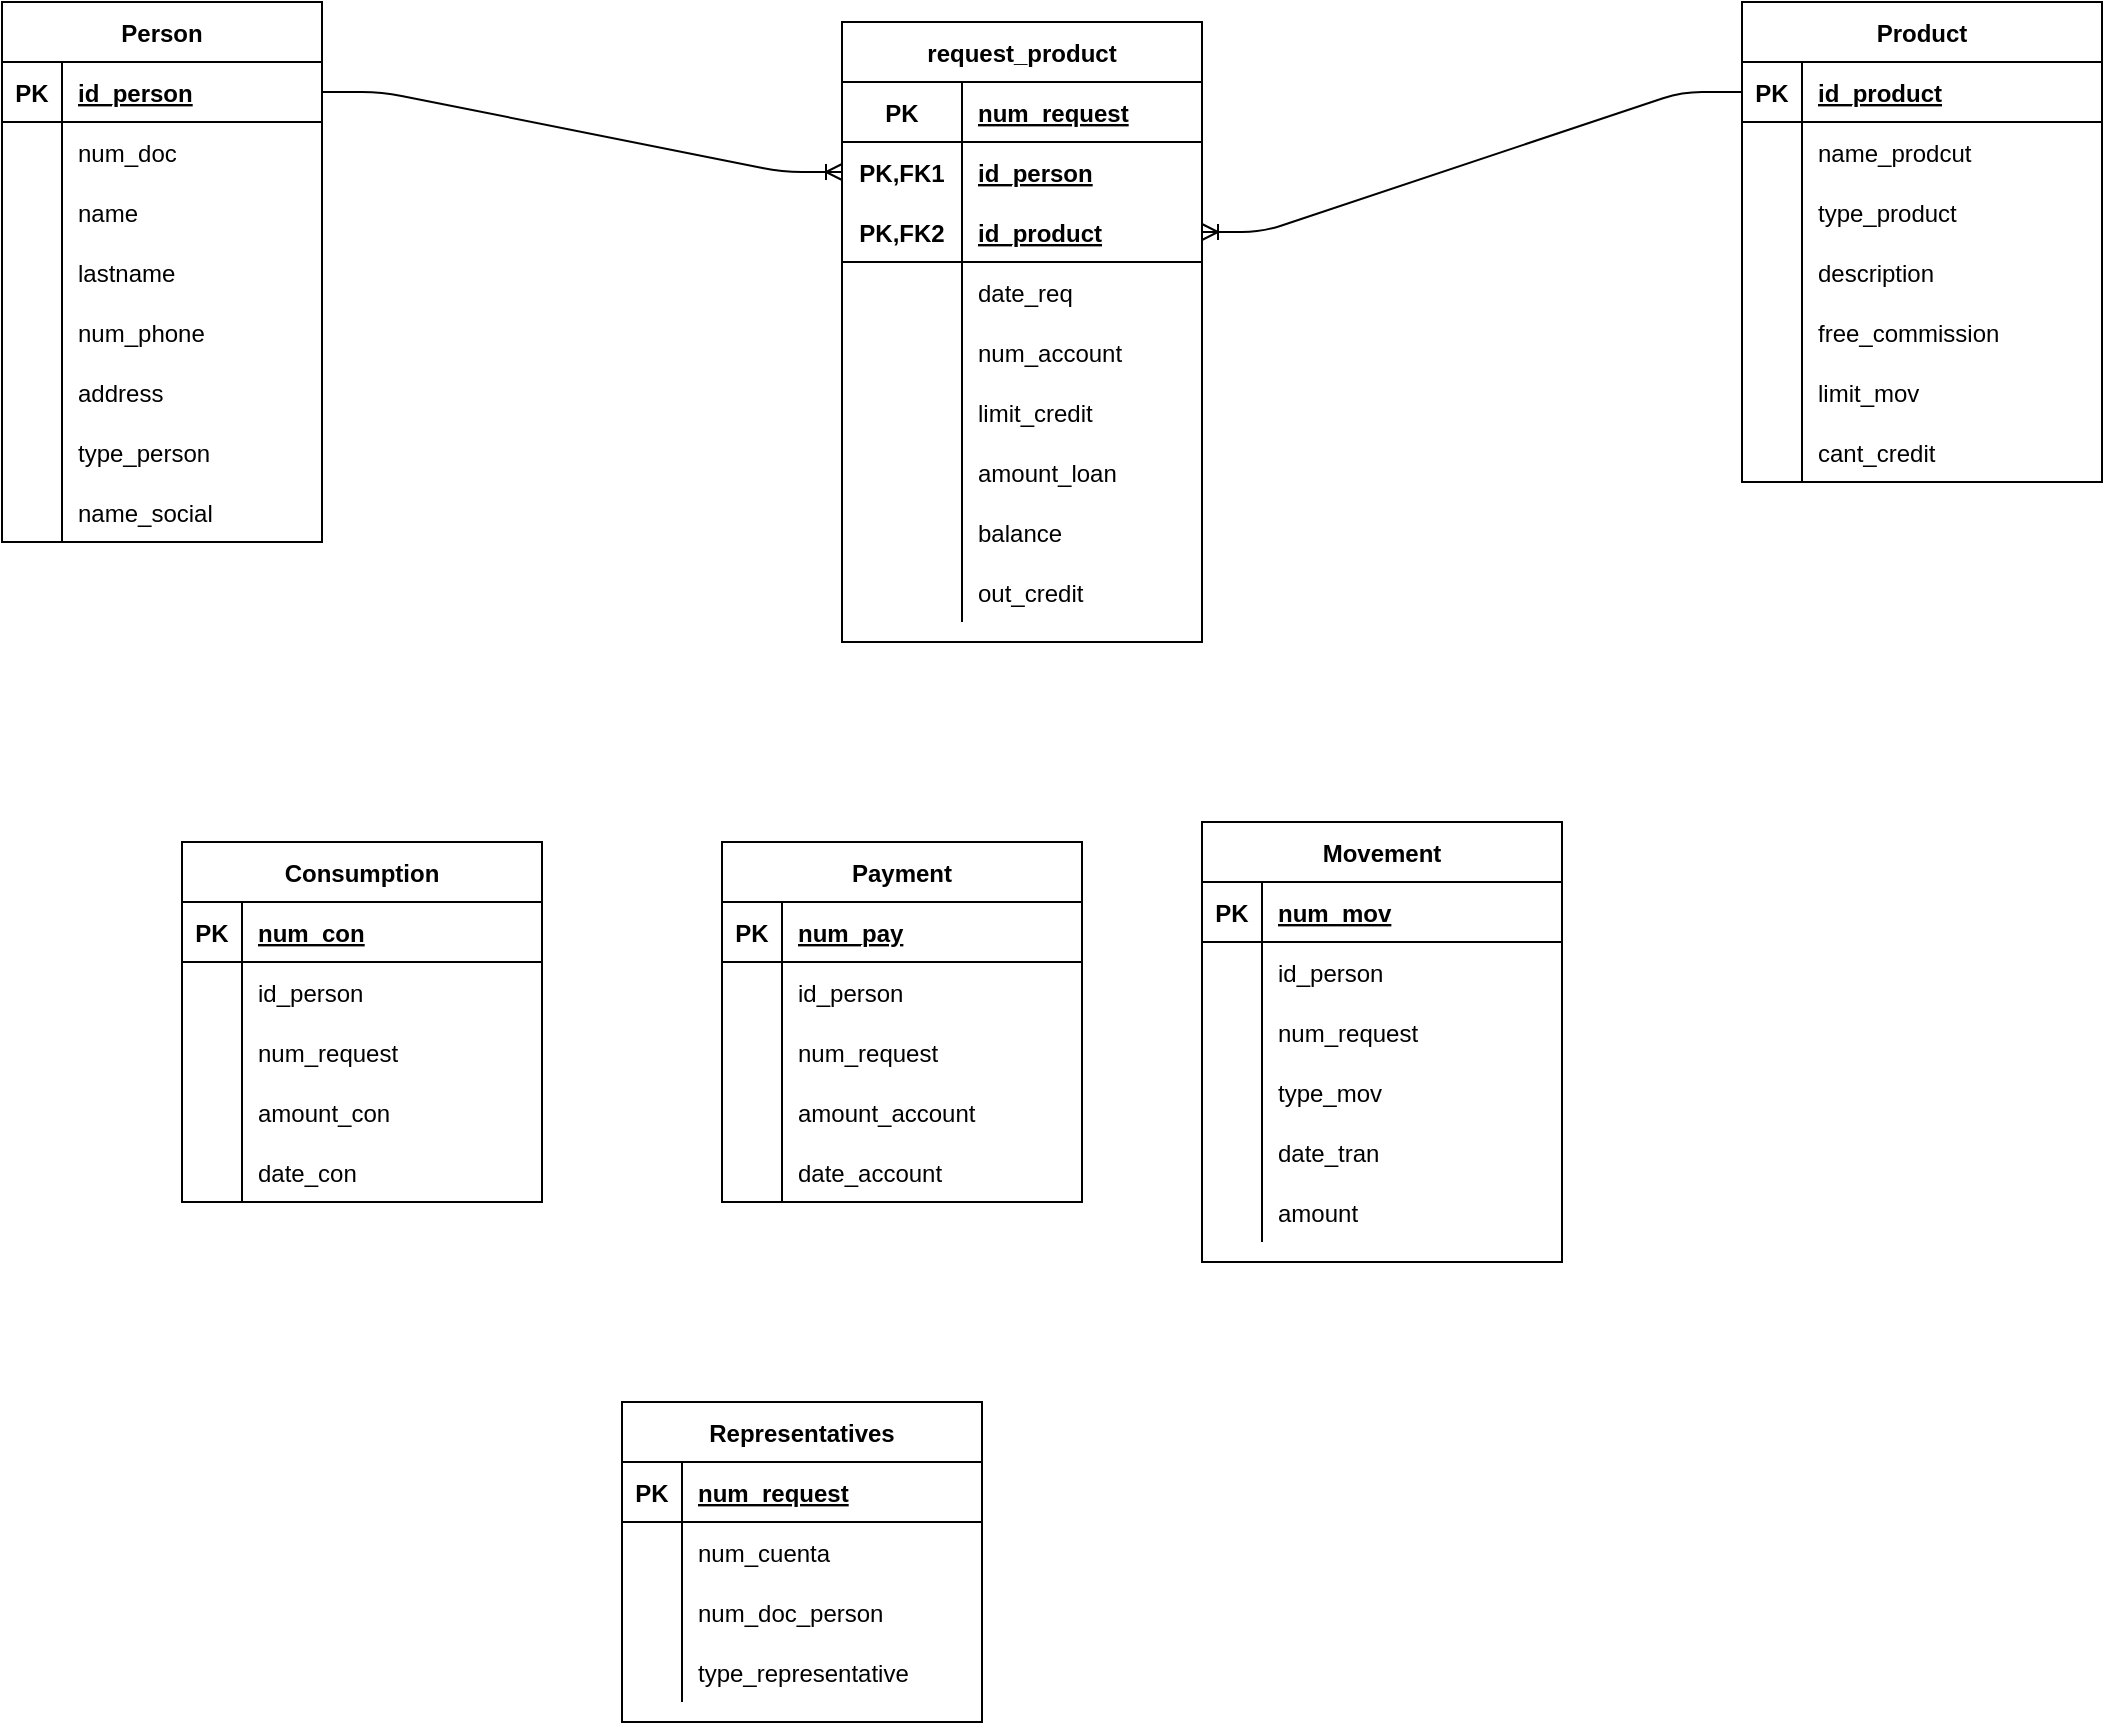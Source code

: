 <mxfile version="14.7.8" type="github">
  <diagram id="_rKBVMMMxIpNqGGiBoeg" name="Page-1">
    <mxGraphModel dx="2021" dy="975" grid="1" gridSize="10" guides="1" tooltips="1" connect="1" arrows="1" fold="1" page="0" pageScale="1" pageWidth="827" pageHeight="1169" math="0" shadow="0">
      <root>
        <mxCell id="0" />
        <mxCell id="1" parent="0" />
        <mxCell id="2HzZ_DdVNR7TNEQ7cjcN-23" value="Person" style="shape=table;startSize=30;container=1;collapsible=1;childLayout=tableLayout;fixedRows=1;rowLines=0;fontStyle=1;align=center;resizeLast=1;" parent="1" vertex="1">
          <mxGeometry x="-600" y="-150" width="160" height="270" as="geometry" />
        </mxCell>
        <mxCell id="2HzZ_DdVNR7TNEQ7cjcN-24" value="" style="shape=partialRectangle;collapsible=0;dropTarget=0;pointerEvents=0;fillColor=none;top=0;left=0;bottom=1;right=0;points=[[0,0.5],[1,0.5]];portConstraint=eastwest;" parent="2HzZ_DdVNR7TNEQ7cjcN-23" vertex="1">
          <mxGeometry y="30" width="160" height="30" as="geometry" />
        </mxCell>
        <mxCell id="2HzZ_DdVNR7TNEQ7cjcN-25" value="PK" style="shape=partialRectangle;connectable=0;fillColor=none;top=0;left=0;bottom=0;right=0;fontStyle=1;overflow=hidden;" parent="2HzZ_DdVNR7TNEQ7cjcN-24" vertex="1">
          <mxGeometry width="30" height="30" as="geometry" />
        </mxCell>
        <mxCell id="2HzZ_DdVNR7TNEQ7cjcN-26" value="id_person" style="shape=partialRectangle;connectable=0;fillColor=none;top=0;left=0;bottom=0;right=0;align=left;spacingLeft=6;fontStyle=5;overflow=hidden;" parent="2HzZ_DdVNR7TNEQ7cjcN-24" vertex="1">
          <mxGeometry x="30" width="130" height="30" as="geometry" />
        </mxCell>
        <mxCell id="2HzZ_DdVNR7TNEQ7cjcN-27" value="" style="shape=partialRectangle;collapsible=0;dropTarget=0;pointerEvents=0;fillColor=none;top=0;left=0;bottom=0;right=0;points=[[0,0.5],[1,0.5]];portConstraint=eastwest;" parent="2HzZ_DdVNR7TNEQ7cjcN-23" vertex="1">
          <mxGeometry y="60" width="160" height="30" as="geometry" />
        </mxCell>
        <mxCell id="2HzZ_DdVNR7TNEQ7cjcN-28" value="" style="shape=partialRectangle;connectable=0;fillColor=none;top=0;left=0;bottom=0;right=0;editable=1;overflow=hidden;" parent="2HzZ_DdVNR7TNEQ7cjcN-27" vertex="1">
          <mxGeometry width="30" height="30" as="geometry" />
        </mxCell>
        <mxCell id="2HzZ_DdVNR7TNEQ7cjcN-29" value="num_doc" style="shape=partialRectangle;connectable=0;fillColor=none;top=0;left=0;bottom=0;right=0;align=left;spacingLeft=6;overflow=hidden;" parent="2HzZ_DdVNR7TNEQ7cjcN-27" vertex="1">
          <mxGeometry x="30" width="130" height="30" as="geometry" />
        </mxCell>
        <mxCell id="2HzZ_DdVNR7TNEQ7cjcN-30" value="" style="shape=partialRectangle;collapsible=0;dropTarget=0;pointerEvents=0;fillColor=none;top=0;left=0;bottom=0;right=0;points=[[0,0.5],[1,0.5]];portConstraint=eastwest;" parent="2HzZ_DdVNR7TNEQ7cjcN-23" vertex="1">
          <mxGeometry y="90" width="160" height="30" as="geometry" />
        </mxCell>
        <mxCell id="2HzZ_DdVNR7TNEQ7cjcN-31" value="" style="shape=partialRectangle;connectable=0;fillColor=none;top=0;left=0;bottom=0;right=0;editable=1;overflow=hidden;" parent="2HzZ_DdVNR7TNEQ7cjcN-30" vertex="1">
          <mxGeometry width="30" height="30" as="geometry" />
        </mxCell>
        <mxCell id="2HzZ_DdVNR7TNEQ7cjcN-32" value="name" style="shape=partialRectangle;connectable=0;fillColor=none;top=0;left=0;bottom=0;right=0;align=left;spacingLeft=6;overflow=hidden;" parent="2HzZ_DdVNR7TNEQ7cjcN-30" vertex="1">
          <mxGeometry x="30" width="130" height="30" as="geometry" />
        </mxCell>
        <mxCell id="2HzZ_DdVNR7TNEQ7cjcN-33" value="" style="shape=partialRectangle;collapsible=0;dropTarget=0;pointerEvents=0;fillColor=none;top=0;left=0;bottom=0;right=0;points=[[0,0.5],[1,0.5]];portConstraint=eastwest;" parent="2HzZ_DdVNR7TNEQ7cjcN-23" vertex="1">
          <mxGeometry y="120" width="160" height="30" as="geometry" />
        </mxCell>
        <mxCell id="2HzZ_DdVNR7TNEQ7cjcN-34" value="" style="shape=partialRectangle;connectable=0;fillColor=none;top=0;left=0;bottom=0;right=0;editable=1;overflow=hidden;" parent="2HzZ_DdVNR7TNEQ7cjcN-33" vertex="1">
          <mxGeometry width="30" height="30" as="geometry" />
        </mxCell>
        <mxCell id="2HzZ_DdVNR7TNEQ7cjcN-35" value="lastname" style="shape=partialRectangle;connectable=0;fillColor=none;top=0;left=0;bottom=0;right=0;align=left;spacingLeft=6;overflow=hidden;" parent="2HzZ_DdVNR7TNEQ7cjcN-33" vertex="1">
          <mxGeometry x="30" width="130" height="30" as="geometry" />
        </mxCell>
        <mxCell id="2HzZ_DdVNR7TNEQ7cjcN-58" value="" style="shape=partialRectangle;collapsible=0;dropTarget=0;pointerEvents=0;fillColor=none;top=0;left=0;bottom=0;right=0;points=[[0,0.5],[1,0.5]];portConstraint=eastwest;" parent="2HzZ_DdVNR7TNEQ7cjcN-23" vertex="1">
          <mxGeometry y="150" width="160" height="30" as="geometry" />
        </mxCell>
        <mxCell id="2HzZ_DdVNR7TNEQ7cjcN-59" value="" style="shape=partialRectangle;connectable=0;fillColor=none;top=0;left=0;bottom=0;right=0;editable=1;overflow=hidden;" parent="2HzZ_DdVNR7TNEQ7cjcN-58" vertex="1">
          <mxGeometry width="30" height="30" as="geometry" />
        </mxCell>
        <mxCell id="2HzZ_DdVNR7TNEQ7cjcN-60" value="num_phone" style="shape=partialRectangle;connectable=0;fillColor=none;top=0;left=0;bottom=0;right=0;align=left;spacingLeft=6;overflow=hidden;" parent="2HzZ_DdVNR7TNEQ7cjcN-58" vertex="1">
          <mxGeometry x="30" width="130" height="30" as="geometry" />
        </mxCell>
        <mxCell id="2HzZ_DdVNR7TNEQ7cjcN-61" value="" style="shape=partialRectangle;collapsible=0;dropTarget=0;pointerEvents=0;fillColor=none;top=0;left=0;bottom=0;right=0;points=[[0,0.5],[1,0.5]];portConstraint=eastwest;" parent="2HzZ_DdVNR7TNEQ7cjcN-23" vertex="1">
          <mxGeometry y="180" width="160" height="30" as="geometry" />
        </mxCell>
        <mxCell id="2HzZ_DdVNR7TNEQ7cjcN-62" value="" style="shape=partialRectangle;connectable=0;fillColor=none;top=0;left=0;bottom=0;right=0;editable=1;overflow=hidden;" parent="2HzZ_DdVNR7TNEQ7cjcN-61" vertex="1">
          <mxGeometry width="30" height="30" as="geometry" />
        </mxCell>
        <mxCell id="2HzZ_DdVNR7TNEQ7cjcN-63" value="address" style="shape=partialRectangle;connectable=0;fillColor=none;top=0;left=0;bottom=0;right=0;align=left;spacingLeft=6;overflow=hidden;" parent="2HzZ_DdVNR7TNEQ7cjcN-61" vertex="1">
          <mxGeometry x="30" width="130" height="30" as="geometry" />
        </mxCell>
        <mxCell id="2HzZ_DdVNR7TNEQ7cjcN-64" value="" style="shape=partialRectangle;collapsible=0;dropTarget=0;pointerEvents=0;fillColor=none;top=0;left=0;bottom=0;right=0;points=[[0,0.5],[1,0.5]];portConstraint=eastwest;" parent="2HzZ_DdVNR7TNEQ7cjcN-23" vertex="1">
          <mxGeometry y="210" width="160" height="30" as="geometry" />
        </mxCell>
        <mxCell id="2HzZ_DdVNR7TNEQ7cjcN-65" value="" style="shape=partialRectangle;connectable=0;fillColor=none;top=0;left=0;bottom=0;right=0;editable=1;overflow=hidden;" parent="2HzZ_DdVNR7TNEQ7cjcN-64" vertex="1">
          <mxGeometry width="30" height="30" as="geometry" />
        </mxCell>
        <mxCell id="2HzZ_DdVNR7TNEQ7cjcN-66" value="type_person" style="shape=partialRectangle;connectable=0;fillColor=none;top=0;left=0;bottom=0;right=0;align=left;spacingLeft=6;overflow=hidden;" parent="2HzZ_DdVNR7TNEQ7cjcN-64" vertex="1">
          <mxGeometry x="30" width="130" height="30" as="geometry" />
        </mxCell>
        <mxCell id="2HzZ_DdVNR7TNEQ7cjcN-93" value="" style="shape=partialRectangle;collapsible=0;dropTarget=0;pointerEvents=0;fillColor=none;top=0;left=0;bottom=0;right=0;points=[[0,0.5],[1,0.5]];portConstraint=eastwest;" parent="2HzZ_DdVNR7TNEQ7cjcN-23" vertex="1">
          <mxGeometry y="240" width="160" height="30" as="geometry" />
        </mxCell>
        <mxCell id="2HzZ_DdVNR7TNEQ7cjcN-94" value="" style="shape=partialRectangle;connectable=0;fillColor=none;top=0;left=0;bottom=0;right=0;editable=1;overflow=hidden;" parent="2HzZ_DdVNR7TNEQ7cjcN-93" vertex="1">
          <mxGeometry width="30" height="30" as="geometry" />
        </mxCell>
        <mxCell id="2HzZ_DdVNR7TNEQ7cjcN-95" value="name_social" style="shape=partialRectangle;connectable=0;fillColor=none;top=0;left=0;bottom=0;right=0;align=left;spacingLeft=6;overflow=hidden;" parent="2HzZ_DdVNR7TNEQ7cjcN-93" vertex="1">
          <mxGeometry x="30" width="130" height="30" as="geometry" />
        </mxCell>
        <mxCell id="2HzZ_DdVNR7TNEQ7cjcN-36" value="Product" style="shape=table;startSize=30;container=1;collapsible=1;childLayout=tableLayout;fixedRows=1;rowLines=0;fontStyle=1;align=center;resizeLast=1;" parent="1" vertex="1">
          <mxGeometry x="270" y="-150" width="180" height="240" as="geometry" />
        </mxCell>
        <mxCell id="2HzZ_DdVNR7TNEQ7cjcN-37" value="" style="shape=partialRectangle;collapsible=0;dropTarget=0;pointerEvents=0;fillColor=none;top=0;left=0;bottom=1;right=0;points=[[0,0.5],[1,0.5]];portConstraint=eastwest;" parent="2HzZ_DdVNR7TNEQ7cjcN-36" vertex="1">
          <mxGeometry y="30" width="180" height="30" as="geometry" />
        </mxCell>
        <mxCell id="2HzZ_DdVNR7TNEQ7cjcN-38" value="PK" style="shape=partialRectangle;connectable=0;fillColor=none;top=0;left=0;bottom=0;right=0;fontStyle=1;overflow=hidden;" parent="2HzZ_DdVNR7TNEQ7cjcN-37" vertex="1">
          <mxGeometry width="30" height="30" as="geometry" />
        </mxCell>
        <mxCell id="2HzZ_DdVNR7TNEQ7cjcN-39" value="id_product" style="shape=partialRectangle;connectable=0;fillColor=none;top=0;left=0;bottom=0;right=0;align=left;spacingLeft=6;fontStyle=5;overflow=hidden;" parent="2HzZ_DdVNR7TNEQ7cjcN-37" vertex="1">
          <mxGeometry x="30" width="150" height="30" as="geometry" />
        </mxCell>
        <mxCell id="2HzZ_DdVNR7TNEQ7cjcN-40" value="" style="shape=partialRectangle;collapsible=0;dropTarget=0;pointerEvents=0;fillColor=none;top=0;left=0;bottom=0;right=0;points=[[0,0.5],[1,0.5]];portConstraint=eastwest;" parent="2HzZ_DdVNR7TNEQ7cjcN-36" vertex="1">
          <mxGeometry y="60" width="180" height="30" as="geometry" />
        </mxCell>
        <mxCell id="2HzZ_DdVNR7TNEQ7cjcN-41" value="" style="shape=partialRectangle;connectable=0;fillColor=none;top=0;left=0;bottom=0;right=0;editable=1;overflow=hidden;" parent="2HzZ_DdVNR7TNEQ7cjcN-40" vertex="1">
          <mxGeometry width="30" height="30" as="geometry" />
        </mxCell>
        <mxCell id="2HzZ_DdVNR7TNEQ7cjcN-42" value="name_prodcut" style="shape=partialRectangle;connectable=0;fillColor=none;top=0;left=0;bottom=0;right=0;align=left;spacingLeft=6;overflow=hidden;" parent="2HzZ_DdVNR7TNEQ7cjcN-40" vertex="1">
          <mxGeometry x="30" width="150" height="30" as="geometry" />
        </mxCell>
        <mxCell id="2HzZ_DdVNR7TNEQ7cjcN-43" value="" style="shape=partialRectangle;collapsible=0;dropTarget=0;pointerEvents=0;fillColor=none;top=0;left=0;bottom=0;right=0;points=[[0,0.5],[1,0.5]];portConstraint=eastwest;" parent="2HzZ_DdVNR7TNEQ7cjcN-36" vertex="1">
          <mxGeometry y="90" width="180" height="30" as="geometry" />
        </mxCell>
        <mxCell id="2HzZ_DdVNR7TNEQ7cjcN-44" value="" style="shape=partialRectangle;connectable=0;fillColor=none;top=0;left=0;bottom=0;right=0;editable=1;overflow=hidden;" parent="2HzZ_DdVNR7TNEQ7cjcN-43" vertex="1">
          <mxGeometry width="30" height="30" as="geometry" />
        </mxCell>
        <mxCell id="2HzZ_DdVNR7TNEQ7cjcN-45" value="type_product" style="shape=partialRectangle;connectable=0;fillColor=none;top=0;left=0;bottom=0;right=0;align=left;spacingLeft=6;overflow=hidden;" parent="2HzZ_DdVNR7TNEQ7cjcN-43" vertex="1">
          <mxGeometry x="30" width="150" height="30" as="geometry" />
        </mxCell>
        <mxCell id="2HzZ_DdVNR7TNEQ7cjcN-46" value="" style="shape=partialRectangle;collapsible=0;dropTarget=0;pointerEvents=0;fillColor=none;top=0;left=0;bottom=0;right=0;points=[[0,0.5],[1,0.5]];portConstraint=eastwest;" parent="2HzZ_DdVNR7TNEQ7cjcN-36" vertex="1">
          <mxGeometry y="120" width="180" height="30" as="geometry" />
        </mxCell>
        <mxCell id="2HzZ_DdVNR7TNEQ7cjcN-47" value="" style="shape=partialRectangle;connectable=0;fillColor=none;top=0;left=0;bottom=0;right=0;editable=1;overflow=hidden;" parent="2HzZ_DdVNR7TNEQ7cjcN-46" vertex="1">
          <mxGeometry width="30" height="30" as="geometry" />
        </mxCell>
        <mxCell id="2HzZ_DdVNR7TNEQ7cjcN-48" value="description" style="shape=partialRectangle;connectable=0;fillColor=none;top=0;left=0;bottom=0;right=0;align=left;spacingLeft=6;overflow=hidden;" parent="2HzZ_DdVNR7TNEQ7cjcN-46" vertex="1">
          <mxGeometry x="30" width="150" height="30" as="geometry" />
        </mxCell>
        <mxCell id="2HzZ_DdVNR7TNEQ7cjcN-49" value="" style="shape=partialRectangle;collapsible=0;dropTarget=0;pointerEvents=0;fillColor=none;top=0;left=0;bottom=0;right=0;points=[[0,0.5],[1,0.5]];portConstraint=eastwest;" parent="2HzZ_DdVNR7TNEQ7cjcN-36" vertex="1">
          <mxGeometry y="150" width="180" height="30" as="geometry" />
        </mxCell>
        <mxCell id="2HzZ_DdVNR7TNEQ7cjcN-50" value="" style="shape=partialRectangle;connectable=0;fillColor=none;top=0;left=0;bottom=0;right=0;editable=1;overflow=hidden;" parent="2HzZ_DdVNR7TNEQ7cjcN-49" vertex="1">
          <mxGeometry width="30" height="30" as="geometry" />
        </mxCell>
        <mxCell id="2HzZ_DdVNR7TNEQ7cjcN-51" value="free_commission" style="shape=partialRectangle;connectable=0;fillColor=none;top=0;left=0;bottom=0;right=0;align=left;spacingLeft=6;overflow=hidden;" parent="2HzZ_DdVNR7TNEQ7cjcN-49" vertex="1">
          <mxGeometry x="30" width="150" height="30" as="geometry" />
        </mxCell>
        <mxCell id="2HzZ_DdVNR7TNEQ7cjcN-52" value="" style="shape=partialRectangle;collapsible=0;dropTarget=0;pointerEvents=0;fillColor=none;top=0;left=0;bottom=0;right=0;points=[[0,0.5],[1,0.5]];portConstraint=eastwest;" parent="2HzZ_DdVNR7TNEQ7cjcN-36" vertex="1">
          <mxGeometry y="180" width="180" height="30" as="geometry" />
        </mxCell>
        <mxCell id="2HzZ_DdVNR7TNEQ7cjcN-53" value="" style="shape=partialRectangle;connectable=0;fillColor=none;top=0;left=0;bottom=0;right=0;editable=1;overflow=hidden;" parent="2HzZ_DdVNR7TNEQ7cjcN-52" vertex="1">
          <mxGeometry width="30" height="30" as="geometry" />
        </mxCell>
        <mxCell id="2HzZ_DdVNR7TNEQ7cjcN-54" value="limit_mov" style="shape=partialRectangle;connectable=0;fillColor=none;top=0;left=0;bottom=0;right=0;align=left;spacingLeft=6;overflow=hidden;" parent="2HzZ_DdVNR7TNEQ7cjcN-52" vertex="1">
          <mxGeometry x="30" width="150" height="30" as="geometry" />
        </mxCell>
        <mxCell id="2HzZ_DdVNR7TNEQ7cjcN-55" value="" style="shape=partialRectangle;collapsible=0;dropTarget=0;pointerEvents=0;fillColor=none;top=0;left=0;bottom=0;right=0;points=[[0,0.5],[1,0.5]];portConstraint=eastwest;" parent="2HzZ_DdVNR7TNEQ7cjcN-36" vertex="1">
          <mxGeometry y="210" width="180" height="30" as="geometry" />
        </mxCell>
        <mxCell id="2HzZ_DdVNR7TNEQ7cjcN-56" value="" style="shape=partialRectangle;connectable=0;fillColor=none;top=0;left=0;bottom=0;right=0;editable=1;overflow=hidden;" parent="2HzZ_DdVNR7TNEQ7cjcN-55" vertex="1">
          <mxGeometry width="30" height="30" as="geometry" />
        </mxCell>
        <mxCell id="2HzZ_DdVNR7TNEQ7cjcN-57" value="cant_credit" style="shape=partialRectangle;connectable=0;fillColor=none;top=0;left=0;bottom=0;right=0;align=left;spacingLeft=6;overflow=hidden;" parent="2HzZ_DdVNR7TNEQ7cjcN-55" vertex="1">
          <mxGeometry x="30" width="150" height="30" as="geometry" />
        </mxCell>
        <mxCell id="2HzZ_DdVNR7TNEQ7cjcN-69" value="request_product" style="shape=table;startSize=30;container=1;collapsible=1;childLayout=tableLayout;fixedRows=1;rowLines=0;fontStyle=1;align=center;resizeLast=1;" parent="1" vertex="1">
          <mxGeometry x="-180" y="-140" width="180" height="310" as="geometry" />
        </mxCell>
        <mxCell id="2HzZ_DdVNR7TNEQ7cjcN-73" value="" style="shape=partialRectangle;collapsible=0;dropTarget=0;pointerEvents=0;fillColor=none;top=0;left=0;bottom=1;right=0;points=[[0,0.5],[1,0.5]];portConstraint=eastwest;" parent="2HzZ_DdVNR7TNEQ7cjcN-69" vertex="1">
          <mxGeometry y="30" width="180" height="30" as="geometry" />
        </mxCell>
        <mxCell id="2HzZ_DdVNR7TNEQ7cjcN-74" value="PK" style="shape=partialRectangle;connectable=0;fillColor=none;top=0;left=0;bottom=0;right=0;fontStyle=1;overflow=hidden;" parent="2HzZ_DdVNR7TNEQ7cjcN-73" vertex="1">
          <mxGeometry width="60" height="30" as="geometry" />
        </mxCell>
        <mxCell id="2HzZ_DdVNR7TNEQ7cjcN-75" value="num_request" style="shape=partialRectangle;connectable=0;fillColor=none;top=0;left=0;bottom=0;right=0;align=left;spacingLeft=6;fontStyle=5;overflow=hidden;" parent="2HzZ_DdVNR7TNEQ7cjcN-73" vertex="1">
          <mxGeometry x="60" width="120" height="30" as="geometry" />
        </mxCell>
        <mxCell id="2HzZ_DdVNR7TNEQ7cjcN-70" value="" style="shape=partialRectangle;collapsible=0;dropTarget=0;pointerEvents=0;fillColor=none;top=0;left=0;bottom=0;right=0;points=[[0,0.5],[1,0.5]];portConstraint=eastwest;" parent="2HzZ_DdVNR7TNEQ7cjcN-69" vertex="1">
          <mxGeometry y="60" width="180" height="30" as="geometry" />
        </mxCell>
        <mxCell id="2HzZ_DdVNR7TNEQ7cjcN-71" value="PK,FK1" style="shape=partialRectangle;connectable=0;fillColor=none;top=0;left=0;bottom=0;right=0;fontStyle=1;overflow=hidden;" parent="2HzZ_DdVNR7TNEQ7cjcN-70" vertex="1">
          <mxGeometry width="60" height="30" as="geometry" />
        </mxCell>
        <mxCell id="2HzZ_DdVNR7TNEQ7cjcN-72" value="id_person" style="shape=partialRectangle;connectable=0;fillColor=none;top=0;left=0;bottom=0;right=0;align=left;spacingLeft=6;fontStyle=5;overflow=hidden;" parent="2HzZ_DdVNR7TNEQ7cjcN-70" vertex="1">
          <mxGeometry x="60" width="120" height="30" as="geometry" />
        </mxCell>
        <mxCell id="2HzZ_DdVNR7TNEQ7cjcN-82" value="" style="shape=partialRectangle;collapsible=0;dropTarget=0;pointerEvents=0;fillColor=none;top=0;left=0;bottom=1;right=0;points=[[0,0.5],[1,0.5]];portConstraint=eastwest;" parent="2HzZ_DdVNR7TNEQ7cjcN-69" vertex="1">
          <mxGeometry y="90" width="180" height="30" as="geometry" />
        </mxCell>
        <mxCell id="2HzZ_DdVNR7TNEQ7cjcN-83" value="PK,FK2" style="shape=partialRectangle;connectable=0;fillColor=none;top=0;left=0;bottom=0;right=0;fontStyle=1;overflow=hidden;" parent="2HzZ_DdVNR7TNEQ7cjcN-82" vertex="1">
          <mxGeometry width="60" height="30" as="geometry" />
        </mxCell>
        <mxCell id="2HzZ_DdVNR7TNEQ7cjcN-84" value="id_product" style="shape=partialRectangle;connectable=0;fillColor=none;top=0;left=0;bottom=0;right=0;align=left;spacingLeft=6;fontStyle=5;overflow=hidden;" parent="2HzZ_DdVNR7TNEQ7cjcN-82" vertex="1">
          <mxGeometry x="60" width="120" height="30" as="geometry" />
        </mxCell>
        <mxCell id="2HzZ_DdVNR7TNEQ7cjcN-79" value="" style="shape=partialRectangle;collapsible=0;dropTarget=0;pointerEvents=0;fillColor=none;top=0;left=0;bottom=0;right=0;points=[[0,0.5],[1,0.5]];portConstraint=eastwest;" parent="2HzZ_DdVNR7TNEQ7cjcN-69" vertex="1">
          <mxGeometry y="120" width="180" height="30" as="geometry" />
        </mxCell>
        <mxCell id="2HzZ_DdVNR7TNEQ7cjcN-80" value="" style="shape=partialRectangle;connectable=0;fillColor=none;top=0;left=0;bottom=0;right=0;editable=1;overflow=hidden;" parent="2HzZ_DdVNR7TNEQ7cjcN-79" vertex="1">
          <mxGeometry width="60" height="30" as="geometry" />
        </mxCell>
        <mxCell id="2HzZ_DdVNR7TNEQ7cjcN-81" value="date_req" style="shape=partialRectangle;connectable=0;fillColor=none;top=0;left=0;bottom=0;right=0;align=left;spacingLeft=6;overflow=hidden;" parent="2HzZ_DdVNR7TNEQ7cjcN-79" vertex="1">
          <mxGeometry x="60" width="120" height="30" as="geometry" />
        </mxCell>
        <mxCell id="2HzZ_DdVNR7TNEQ7cjcN-76" value="" style="shape=partialRectangle;collapsible=0;dropTarget=0;pointerEvents=0;fillColor=none;top=0;left=0;bottom=0;right=0;points=[[0,0.5],[1,0.5]];portConstraint=eastwest;" parent="2HzZ_DdVNR7TNEQ7cjcN-69" vertex="1">
          <mxGeometry y="150" width="180" height="30" as="geometry" />
        </mxCell>
        <mxCell id="2HzZ_DdVNR7TNEQ7cjcN-77" value="" style="shape=partialRectangle;connectable=0;fillColor=none;top=0;left=0;bottom=0;right=0;editable=1;overflow=hidden;" parent="2HzZ_DdVNR7TNEQ7cjcN-76" vertex="1">
          <mxGeometry width="60" height="30" as="geometry" />
        </mxCell>
        <mxCell id="2HzZ_DdVNR7TNEQ7cjcN-78" value="num_account" style="shape=partialRectangle;connectable=0;fillColor=none;top=0;left=0;bottom=0;right=0;align=left;spacingLeft=6;overflow=hidden;" parent="2HzZ_DdVNR7TNEQ7cjcN-76" vertex="1">
          <mxGeometry x="60" width="120" height="30" as="geometry" />
        </mxCell>
        <mxCell id="ozc_A1eMKKZlOhQao9rx-19" value="" style="shape=partialRectangle;collapsible=0;dropTarget=0;pointerEvents=0;fillColor=none;top=0;left=0;bottom=0;right=0;points=[[0,0.5],[1,0.5]];portConstraint=eastwest;" vertex="1" parent="2HzZ_DdVNR7TNEQ7cjcN-69">
          <mxGeometry y="180" width="180" height="30" as="geometry" />
        </mxCell>
        <mxCell id="ozc_A1eMKKZlOhQao9rx-20" value="" style="shape=partialRectangle;connectable=0;fillColor=none;top=0;left=0;bottom=0;right=0;editable=1;overflow=hidden;" vertex="1" parent="ozc_A1eMKKZlOhQao9rx-19">
          <mxGeometry width="60" height="30" as="geometry" />
        </mxCell>
        <mxCell id="ozc_A1eMKKZlOhQao9rx-21" value="limit_credit" style="shape=partialRectangle;connectable=0;fillColor=none;top=0;left=0;bottom=0;right=0;align=left;spacingLeft=6;overflow=hidden;" vertex="1" parent="ozc_A1eMKKZlOhQao9rx-19">
          <mxGeometry x="60" width="120" height="30" as="geometry" />
        </mxCell>
        <mxCell id="ozc_A1eMKKZlOhQao9rx-22" value="" style="shape=partialRectangle;collapsible=0;dropTarget=0;pointerEvents=0;fillColor=none;top=0;left=0;bottom=0;right=0;points=[[0,0.5],[1,0.5]];portConstraint=eastwest;" vertex="1" parent="2HzZ_DdVNR7TNEQ7cjcN-69">
          <mxGeometry y="210" width="180" height="30" as="geometry" />
        </mxCell>
        <mxCell id="ozc_A1eMKKZlOhQao9rx-23" value="" style="shape=partialRectangle;connectable=0;fillColor=none;top=0;left=0;bottom=0;right=0;editable=1;overflow=hidden;" vertex="1" parent="ozc_A1eMKKZlOhQao9rx-22">
          <mxGeometry width="60" height="30" as="geometry" />
        </mxCell>
        <mxCell id="ozc_A1eMKKZlOhQao9rx-24" value="amount_loan" style="shape=partialRectangle;connectable=0;fillColor=none;top=0;left=0;bottom=0;right=0;align=left;spacingLeft=6;overflow=hidden;" vertex="1" parent="ozc_A1eMKKZlOhQao9rx-22">
          <mxGeometry x="60" width="120" height="30" as="geometry" />
        </mxCell>
        <mxCell id="ozc_A1eMKKZlOhQao9rx-25" value="" style="shape=partialRectangle;collapsible=0;dropTarget=0;pointerEvents=0;fillColor=none;top=0;left=0;bottom=0;right=0;points=[[0,0.5],[1,0.5]];portConstraint=eastwest;" vertex="1" parent="2HzZ_DdVNR7TNEQ7cjcN-69">
          <mxGeometry y="240" width="180" height="30" as="geometry" />
        </mxCell>
        <mxCell id="ozc_A1eMKKZlOhQao9rx-26" value="" style="shape=partialRectangle;connectable=0;fillColor=none;top=0;left=0;bottom=0;right=0;editable=1;overflow=hidden;" vertex="1" parent="ozc_A1eMKKZlOhQao9rx-25">
          <mxGeometry width="60" height="30" as="geometry" />
        </mxCell>
        <mxCell id="ozc_A1eMKKZlOhQao9rx-27" value="balance" style="shape=partialRectangle;connectable=0;fillColor=none;top=0;left=0;bottom=0;right=0;align=left;spacingLeft=6;overflow=hidden;" vertex="1" parent="ozc_A1eMKKZlOhQao9rx-25">
          <mxGeometry x="60" width="120" height="30" as="geometry" />
        </mxCell>
        <mxCell id="ozc_A1eMKKZlOhQao9rx-28" value="" style="shape=partialRectangle;collapsible=0;dropTarget=0;pointerEvents=0;fillColor=none;top=0;left=0;bottom=0;right=0;points=[[0,0.5],[1,0.5]];portConstraint=eastwest;" vertex="1" parent="2HzZ_DdVNR7TNEQ7cjcN-69">
          <mxGeometry y="270" width="180" height="30" as="geometry" />
        </mxCell>
        <mxCell id="ozc_A1eMKKZlOhQao9rx-29" value="" style="shape=partialRectangle;connectable=0;fillColor=none;top=0;left=0;bottom=0;right=0;editable=1;overflow=hidden;" vertex="1" parent="ozc_A1eMKKZlOhQao9rx-28">
          <mxGeometry width="60" height="30" as="geometry" />
        </mxCell>
        <mxCell id="ozc_A1eMKKZlOhQao9rx-30" value="out_credit" style="shape=partialRectangle;connectable=0;fillColor=none;top=0;left=0;bottom=0;right=0;align=left;spacingLeft=6;overflow=hidden;" vertex="1" parent="ozc_A1eMKKZlOhQao9rx-28">
          <mxGeometry x="60" width="120" height="30" as="geometry" />
        </mxCell>
        <mxCell id="2HzZ_DdVNR7TNEQ7cjcN-90" value="" style="edgeStyle=entityRelationEdgeStyle;fontSize=12;html=1;endArrow=ERoneToMany;exitX=1;exitY=0.5;exitDx=0;exitDy=0;entryX=0;entryY=0.5;entryDx=0;entryDy=0;" parent="1" source="2HzZ_DdVNR7TNEQ7cjcN-24" target="2HzZ_DdVNR7TNEQ7cjcN-70" edge="1">
          <mxGeometry width="100" height="100" relative="1" as="geometry">
            <mxPoint x="240" y="300" as="sourcePoint" />
            <mxPoint x="340" y="200" as="targetPoint" />
          </mxGeometry>
        </mxCell>
        <mxCell id="2HzZ_DdVNR7TNEQ7cjcN-92" value="" style="edgeStyle=entityRelationEdgeStyle;fontSize=12;html=1;endArrow=ERoneToMany;entryX=1;entryY=0.5;entryDx=0;entryDy=0;" parent="1" source="2HzZ_DdVNR7TNEQ7cjcN-37" target="2HzZ_DdVNR7TNEQ7cjcN-82" edge="1">
          <mxGeometry width="100" height="100" relative="1" as="geometry">
            <mxPoint x="430" y="110" as="sourcePoint" />
            <mxPoint x="560" y="190" as="targetPoint" />
          </mxGeometry>
        </mxCell>
        <mxCell id="gl4LlQETCYDhb0YYXJKj-1" value="Consumption" style="shape=table;startSize=30;container=1;collapsible=1;childLayout=tableLayout;fixedRows=1;rowLines=0;fontStyle=1;align=center;resizeLast=1;" parent="1" vertex="1">
          <mxGeometry x="-510" y="270" width="180" height="180" as="geometry" />
        </mxCell>
        <mxCell id="gl4LlQETCYDhb0YYXJKj-2" value="" style="shape=partialRectangle;collapsible=0;dropTarget=0;pointerEvents=0;fillColor=none;top=0;left=0;bottom=1;right=0;points=[[0,0.5],[1,0.5]];portConstraint=eastwest;" parent="gl4LlQETCYDhb0YYXJKj-1" vertex="1">
          <mxGeometry y="30" width="180" height="30" as="geometry" />
        </mxCell>
        <mxCell id="gl4LlQETCYDhb0YYXJKj-3" value="PK" style="shape=partialRectangle;connectable=0;fillColor=none;top=0;left=0;bottom=0;right=0;fontStyle=1;overflow=hidden;" parent="gl4LlQETCYDhb0YYXJKj-2" vertex="1">
          <mxGeometry width="30" height="30" as="geometry" />
        </mxCell>
        <mxCell id="gl4LlQETCYDhb0YYXJKj-4" value="num_con" style="shape=partialRectangle;connectable=0;fillColor=none;top=0;left=0;bottom=0;right=0;align=left;spacingLeft=6;fontStyle=5;overflow=hidden;" parent="gl4LlQETCYDhb0YYXJKj-2" vertex="1">
          <mxGeometry x="30" width="150" height="30" as="geometry" />
        </mxCell>
        <mxCell id="gl4LlQETCYDhb0YYXJKj-5" value="" style="shape=partialRectangle;collapsible=0;dropTarget=0;pointerEvents=0;fillColor=none;top=0;left=0;bottom=0;right=0;points=[[0,0.5],[1,0.5]];portConstraint=eastwest;" parent="gl4LlQETCYDhb0YYXJKj-1" vertex="1">
          <mxGeometry y="60" width="180" height="30" as="geometry" />
        </mxCell>
        <mxCell id="gl4LlQETCYDhb0YYXJKj-6" value="" style="shape=partialRectangle;connectable=0;fillColor=none;top=0;left=0;bottom=0;right=0;editable=1;overflow=hidden;" parent="gl4LlQETCYDhb0YYXJKj-5" vertex="1">
          <mxGeometry width="30" height="30" as="geometry" />
        </mxCell>
        <mxCell id="gl4LlQETCYDhb0YYXJKj-7" value="id_person" style="shape=partialRectangle;connectable=0;fillColor=none;top=0;left=0;bottom=0;right=0;align=left;spacingLeft=6;overflow=hidden;" parent="gl4LlQETCYDhb0YYXJKj-5" vertex="1">
          <mxGeometry x="30" width="150" height="30" as="geometry" />
        </mxCell>
        <mxCell id="gl4LlQETCYDhb0YYXJKj-8" value="" style="shape=partialRectangle;collapsible=0;dropTarget=0;pointerEvents=0;fillColor=none;top=0;left=0;bottom=0;right=0;points=[[0,0.5],[1,0.5]];portConstraint=eastwest;" parent="gl4LlQETCYDhb0YYXJKj-1" vertex="1">
          <mxGeometry y="90" width="180" height="30" as="geometry" />
        </mxCell>
        <mxCell id="gl4LlQETCYDhb0YYXJKj-9" value="" style="shape=partialRectangle;connectable=0;fillColor=none;top=0;left=0;bottom=0;right=0;editable=1;overflow=hidden;" parent="gl4LlQETCYDhb0YYXJKj-8" vertex="1">
          <mxGeometry width="30" height="30" as="geometry" />
        </mxCell>
        <mxCell id="gl4LlQETCYDhb0YYXJKj-10" value="num_request" style="shape=partialRectangle;connectable=0;fillColor=none;top=0;left=0;bottom=0;right=0;align=left;spacingLeft=6;overflow=hidden;" parent="gl4LlQETCYDhb0YYXJKj-8" vertex="1">
          <mxGeometry x="30" width="150" height="30" as="geometry" />
        </mxCell>
        <mxCell id="gl4LlQETCYDhb0YYXJKj-11" value="" style="shape=partialRectangle;collapsible=0;dropTarget=0;pointerEvents=0;fillColor=none;top=0;left=0;bottom=0;right=0;points=[[0,0.5],[1,0.5]];portConstraint=eastwest;" parent="gl4LlQETCYDhb0YYXJKj-1" vertex="1">
          <mxGeometry y="120" width="180" height="30" as="geometry" />
        </mxCell>
        <mxCell id="gl4LlQETCYDhb0YYXJKj-12" value="" style="shape=partialRectangle;connectable=0;fillColor=none;top=0;left=0;bottom=0;right=0;editable=1;overflow=hidden;" parent="gl4LlQETCYDhb0YYXJKj-11" vertex="1">
          <mxGeometry width="30" height="30" as="geometry" />
        </mxCell>
        <mxCell id="gl4LlQETCYDhb0YYXJKj-13" value="amount_con" style="shape=partialRectangle;connectable=0;fillColor=none;top=0;left=0;bottom=0;right=0;align=left;spacingLeft=6;overflow=hidden;" parent="gl4LlQETCYDhb0YYXJKj-11" vertex="1">
          <mxGeometry x="30" width="150" height="30" as="geometry" />
        </mxCell>
        <mxCell id="gl4LlQETCYDhb0YYXJKj-14" value="" style="shape=partialRectangle;collapsible=0;dropTarget=0;pointerEvents=0;fillColor=none;top=0;left=0;bottom=0;right=0;points=[[0,0.5],[1,0.5]];portConstraint=eastwest;" parent="gl4LlQETCYDhb0YYXJKj-1" vertex="1">
          <mxGeometry y="150" width="180" height="30" as="geometry" />
        </mxCell>
        <mxCell id="gl4LlQETCYDhb0YYXJKj-15" value="" style="shape=partialRectangle;connectable=0;fillColor=none;top=0;left=0;bottom=0;right=0;editable=1;overflow=hidden;" parent="gl4LlQETCYDhb0YYXJKj-14" vertex="1">
          <mxGeometry width="30" height="30" as="geometry" />
        </mxCell>
        <mxCell id="gl4LlQETCYDhb0YYXJKj-16" value="date_con" style="shape=partialRectangle;connectable=0;fillColor=none;top=0;left=0;bottom=0;right=0;align=left;spacingLeft=6;overflow=hidden;" parent="gl4LlQETCYDhb0YYXJKj-14" vertex="1">
          <mxGeometry x="30" width="150" height="30" as="geometry" />
        </mxCell>
        <mxCell id="gl4LlQETCYDhb0YYXJKj-17" value="Payment" style="shape=table;startSize=30;container=1;collapsible=1;childLayout=tableLayout;fixedRows=1;rowLines=0;fontStyle=1;align=center;resizeLast=1;" parent="1" vertex="1">
          <mxGeometry x="-240" y="270" width="180" height="180" as="geometry" />
        </mxCell>
        <mxCell id="gl4LlQETCYDhb0YYXJKj-18" value="" style="shape=partialRectangle;collapsible=0;dropTarget=0;pointerEvents=0;fillColor=none;top=0;left=0;bottom=1;right=0;points=[[0,0.5],[1,0.5]];portConstraint=eastwest;" parent="gl4LlQETCYDhb0YYXJKj-17" vertex="1">
          <mxGeometry y="30" width="180" height="30" as="geometry" />
        </mxCell>
        <mxCell id="gl4LlQETCYDhb0YYXJKj-19" value="PK" style="shape=partialRectangle;connectable=0;fillColor=none;top=0;left=0;bottom=0;right=0;fontStyle=1;overflow=hidden;" parent="gl4LlQETCYDhb0YYXJKj-18" vertex="1">
          <mxGeometry width="30" height="30" as="geometry" />
        </mxCell>
        <mxCell id="gl4LlQETCYDhb0YYXJKj-20" value="num_pay" style="shape=partialRectangle;connectable=0;fillColor=none;top=0;left=0;bottom=0;right=0;align=left;spacingLeft=6;fontStyle=5;overflow=hidden;" parent="gl4LlQETCYDhb0YYXJKj-18" vertex="1">
          <mxGeometry x="30" width="150" height="30" as="geometry" />
        </mxCell>
        <mxCell id="gl4LlQETCYDhb0YYXJKj-21" value="" style="shape=partialRectangle;collapsible=0;dropTarget=0;pointerEvents=0;fillColor=none;top=0;left=0;bottom=0;right=0;points=[[0,0.5],[1,0.5]];portConstraint=eastwest;" parent="gl4LlQETCYDhb0YYXJKj-17" vertex="1">
          <mxGeometry y="60" width="180" height="30" as="geometry" />
        </mxCell>
        <mxCell id="gl4LlQETCYDhb0YYXJKj-22" value="" style="shape=partialRectangle;connectable=0;fillColor=none;top=0;left=0;bottom=0;right=0;editable=1;overflow=hidden;" parent="gl4LlQETCYDhb0YYXJKj-21" vertex="1">
          <mxGeometry width="30" height="30" as="geometry" />
        </mxCell>
        <mxCell id="gl4LlQETCYDhb0YYXJKj-23" value="id_person" style="shape=partialRectangle;connectable=0;fillColor=none;top=0;left=0;bottom=0;right=0;align=left;spacingLeft=6;overflow=hidden;" parent="gl4LlQETCYDhb0YYXJKj-21" vertex="1">
          <mxGeometry x="30" width="150" height="30" as="geometry" />
        </mxCell>
        <mxCell id="gl4LlQETCYDhb0YYXJKj-24" value="" style="shape=partialRectangle;collapsible=0;dropTarget=0;pointerEvents=0;fillColor=none;top=0;left=0;bottom=0;right=0;points=[[0,0.5],[1,0.5]];portConstraint=eastwest;" parent="gl4LlQETCYDhb0YYXJKj-17" vertex="1">
          <mxGeometry y="90" width="180" height="30" as="geometry" />
        </mxCell>
        <mxCell id="gl4LlQETCYDhb0YYXJKj-25" value="" style="shape=partialRectangle;connectable=0;fillColor=none;top=0;left=0;bottom=0;right=0;editable=1;overflow=hidden;" parent="gl4LlQETCYDhb0YYXJKj-24" vertex="1">
          <mxGeometry width="30" height="30" as="geometry" />
        </mxCell>
        <mxCell id="gl4LlQETCYDhb0YYXJKj-26" value="num_request" style="shape=partialRectangle;connectable=0;fillColor=none;top=0;left=0;bottom=0;right=0;align=left;spacingLeft=6;overflow=hidden;" parent="gl4LlQETCYDhb0YYXJKj-24" vertex="1">
          <mxGeometry x="30" width="150" height="30" as="geometry" />
        </mxCell>
        <mxCell id="gl4LlQETCYDhb0YYXJKj-27" value="" style="shape=partialRectangle;collapsible=0;dropTarget=0;pointerEvents=0;fillColor=none;top=0;left=0;bottom=0;right=0;points=[[0,0.5],[1,0.5]];portConstraint=eastwest;" parent="gl4LlQETCYDhb0YYXJKj-17" vertex="1">
          <mxGeometry y="120" width="180" height="30" as="geometry" />
        </mxCell>
        <mxCell id="gl4LlQETCYDhb0YYXJKj-28" value="" style="shape=partialRectangle;connectable=0;fillColor=none;top=0;left=0;bottom=0;right=0;editable=1;overflow=hidden;" parent="gl4LlQETCYDhb0YYXJKj-27" vertex="1">
          <mxGeometry width="30" height="30" as="geometry" />
        </mxCell>
        <mxCell id="gl4LlQETCYDhb0YYXJKj-29" value="amount_account" style="shape=partialRectangle;connectable=0;fillColor=none;top=0;left=0;bottom=0;right=0;align=left;spacingLeft=6;overflow=hidden;" parent="gl4LlQETCYDhb0YYXJKj-27" vertex="1">
          <mxGeometry x="30" width="150" height="30" as="geometry" />
        </mxCell>
        <mxCell id="gl4LlQETCYDhb0YYXJKj-30" value="" style="shape=partialRectangle;collapsible=0;dropTarget=0;pointerEvents=0;fillColor=none;top=0;left=0;bottom=0;right=0;points=[[0,0.5],[1,0.5]];portConstraint=eastwest;" parent="gl4LlQETCYDhb0YYXJKj-17" vertex="1">
          <mxGeometry y="150" width="180" height="30" as="geometry" />
        </mxCell>
        <mxCell id="gl4LlQETCYDhb0YYXJKj-31" value="" style="shape=partialRectangle;connectable=0;fillColor=none;top=0;left=0;bottom=0;right=0;editable=1;overflow=hidden;" parent="gl4LlQETCYDhb0YYXJKj-30" vertex="1">
          <mxGeometry width="30" height="30" as="geometry" />
        </mxCell>
        <mxCell id="gl4LlQETCYDhb0YYXJKj-32" value="date_account" style="shape=partialRectangle;connectable=0;fillColor=none;top=0;left=0;bottom=0;right=0;align=left;spacingLeft=6;overflow=hidden;" parent="gl4LlQETCYDhb0YYXJKj-30" vertex="1">
          <mxGeometry x="30" width="150" height="30" as="geometry" />
        </mxCell>
        <mxCell id="gl4LlQETCYDhb0YYXJKj-33" value="Movement" style="shape=table;startSize=30;container=1;collapsible=1;childLayout=tableLayout;fixedRows=1;rowLines=0;fontStyle=1;align=center;resizeLast=1;" parent="1" vertex="1">
          <mxGeometry y="260" width="180" height="220" as="geometry" />
        </mxCell>
        <mxCell id="gl4LlQETCYDhb0YYXJKj-34" value="" style="shape=partialRectangle;collapsible=0;dropTarget=0;pointerEvents=0;fillColor=none;top=0;left=0;bottom=1;right=0;points=[[0,0.5],[1,0.5]];portConstraint=eastwest;" parent="gl4LlQETCYDhb0YYXJKj-33" vertex="1">
          <mxGeometry y="30" width="180" height="30" as="geometry" />
        </mxCell>
        <mxCell id="gl4LlQETCYDhb0YYXJKj-35" value="PK" style="shape=partialRectangle;connectable=0;fillColor=none;top=0;left=0;bottom=0;right=0;fontStyle=1;overflow=hidden;" parent="gl4LlQETCYDhb0YYXJKj-34" vertex="1">
          <mxGeometry width="30" height="30" as="geometry" />
        </mxCell>
        <mxCell id="gl4LlQETCYDhb0YYXJKj-36" value="num_mov" style="shape=partialRectangle;connectable=0;fillColor=none;top=0;left=0;bottom=0;right=0;align=left;spacingLeft=6;fontStyle=5;overflow=hidden;" parent="gl4LlQETCYDhb0YYXJKj-34" vertex="1">
          <mxGeometry x="30" width="150" height="30" as="geometry" />
        </mxCell>
        <mxCell id="gl4LlQETCYDhb0YYXJKj-37" value="" style="shape=partialRectangle;collapsible=0;dropTarget=0;pointerEvents=0;fillColor=none;top=0;left=0;bottom=0;right=0;points=[[0,0.5],[1,0.5]];portConstraint=eastwest;" parent="gl4LlQETCYDhb0YYXJKj-33" vertex="1">
          <mxGeometry y="60" width="180" height="30" as="geometry" />
        </mxCell>
        <mxCell id="gl4LlQETCYDhb0YYXJKj-38" value="" style="shape=partialRectangle;connectable=0;fillColor=none;top=0;left=0;bottom=0;right=0;editable=1;overflow=hidden;" parent="gl4LlQETCYDhb0YYXJKj-37" vertex="1">
          <mxGeometry width="30" height="30" as="geometry" />
        </mxCell>
        <mxCell id="gl4LlQETCYDhb0YYXJKj-39" value="id_person" style="shape=partialRectangle;connectable=0;fillColor=none;top=0;left=0;bottom=0;right=0;align=left;spacingLeft=6;overflow=hidden;" parent="gl4LlQETCYDhb0YYXJKj-37" vertex="1">
          <mxGeometry x="30" width="150" height="30" as="geometry" />
        </mxCell>
        <mxCell id="gl4LlQETCYDhb0YYXJKj-40" value="" style="shape=partialRectangle;collapsible=0;dropTarget=0;pointerEvents=0;fillColor=none;top=0;left=0;bottom=0;right=0;points=[[0,0.5],[1,0.5]];portConstraint=eastwest;" parent="gl4LlQETCYDhb0YYXJKj-33" vertex="1">
          <mxGeometry y="90" width="180" height="30" as="geometry" />
        </mxCell>
        <mxCell id="gl4LlQETCYDhb0YYXJKj-41" value="" style="shape=partialRectangle;connectable=0;fillColor=none;top=0;left=0;bottom=0;right=0;editable=1;overflow=hidden;" parent="gl4LlQETCYDhb0YYXJKj-40" vertex="1">
          <mxGeometry width="30" height="30" as="geometry" />
        </mxCell>
        <mxCell id="gl4LlQETCYDhb0YYXJKj-42" value="num_request" style="shape=partialRectangle;connectable=0;fillColor=none;top=0;left=0;bottom=0;right=0;align=left;spacingLeft=6;overflow=hidden;" parent="gl4LlQETCYDhb0YYXJKj-40" vertex="1">
          <mxGeometry x="30" width="150" height="30" as="geometry" />
        </mxCell>
        <mxCell id="gl4LlQETCYDhb0YYXJKj-43" value="" style="shape=partialRectangle;collapsible=0;dropTarget=0;pointerEvents=0;fillColor=none;top=0;left=0;bottom=0;right=0;points=[[0,0.5],[1,0.5]];portConstraint=eastwest;" parent="gl4LlQETCYDhb0YYXJKj-33" vertex="1">
          <mxGeometry y="120" width="180" height="30" as="geometry" />
        </mxCell>
        <mxCell id="gl4LlQETCYDhb0YYXJKj-44" value="" style="shape=partialRectangle;connectable=0;fillColor=none;top=0;left=0;bottom=0;right=0;editable=1;overflow=hidden;" parent="gl4LlQETCYDhb0YYXJKj-43" vertex="1">
          <mxGeometry width="30" height="30" as="geometry" />
        </mxCell>
        <mxCell id="gl4LlQETCYDhb0YYXJKj-45" value="type_mov" style="shape=partialRectangle;connectable=0;fillColor=none;top=0;left=0;bottom=0;right=0;align=left;spacingLeft=6;overflow=hidden;" parent="gl4LlQETCYDhb0YYXJKj-43" vertex="1">
          <mxGeometry x="30" width="150" height="30" as="geometry" />
        </mxCell>
        <mxCell id="gl4LlQETCYDhb0YYXJKj-46" value="" style="shape=partialRectangle;collapsible=0;dropTarget=0;pointerEvents=0;fillColor=none;top=0;left=0;bottom=0;right=0;points=[[0,0.5],[1,0.5]];portConstraint=eastwest;" parent="gl4LlQETCYDhb0YYXJKj-33" vertex="1">
          <mxGeometry y="150" width="180" height="30" as="geometry" />
        </mxCell>
        <mxCell id="gl4LlQETCYDhb0YYXJKj-47" value="" style="shape=partialRectangle;connectable=0;fillColor=none;top=0;left=0;bottom=0;right=0;editable=1;overflow=hidden;" parent="gl4LlQETCYDhb0YYXJKj-46" vertex="1">
          <mxGeometry width="30" height="30" as="geometry" />
        </mxCell>
        <mxCell id="gl4LlQETCYDhb0YYXJKj-48" value="date_tran" style="shape=partialRectangle;connectable=0;fillColor=none;top=0;left=0;bottom=0;right=0;align=left;spacingLeft=6;overflow=hidden;" parent="gl4LlQETCYDhb0YYXJKj-46" vertex="1">
          <mxGeometry x="30" width="150" height="30" as="geometry" />
        </mxCell>
        <mxCell id="gl4LlQETCYDhb0YYXJKj-49" value="" style="shape=partialRectangle;collapsible=0;dropTarget=0;pointerEvents=0;fillColor=none;top=0;left=0;bottom=0;right=0;points=[[0,0.5],[1,0.5]];portConstraint=eastwest;" parent="gl4LlQETCYDhb0YYXJKj-33" vertex="1">
          <mxGeometry y="180" width="180" height="30" as="geometry" />
        </mxCell>
        <mxCell id="gl4LlQETCYDhb0YYXJKj-50" value="" style="shape=partialRectangle;connectable=0;fillColor=none;top=0;left=0;bottom=0;right=0;editable=1;overflow=hidden;" parent="gl4LlQETCYDhb0YYXJKj-49" vertex="1">
          <mxGeometry width="30" height="30" as="geometry" />
        </mxCell>
        <mxCell id="gl4LlQETCYDhb0YYXJKj-51" value="amount" style="shape=partialRectangle;connectable=0;fillColor=none;top=0;left=0;bottom=0;right=0;align=left;spacingLeft=6;overflow=hidden;" parent="gl4LlQETCYDhb0YYXJKj-49" vertex="1">
          <mxGeometry x="30" width="150" height="30" as="geometry" />
        </mxCell>
        <mxCell id="gl4LlQETCYDhb0YYXJKj-78" value="Representatives" style="shape=table;startSize=30;container=1;collapsible=1;childLayout=tableLayout;fixedRows=1;rowLines=0;fontStyle=1;align=center;resizeLast=1;" vertex="1" parent="1">
          <mxGeometry x="-290" y="550" width="180" height="160" as="geometry" />
        </mxCell>
        <mxCell id="gl4LlQETCYDhb0YYXJKj-79" value="" style="shape=partialRectangle;collapsible=0;dropTarget=0;pointerEvents=0;fillColor=none;top=0;left=0;bottom=1;right=0;points=[[0,0.5],[1,0.5]];portConstraint=eastwest;" vertex="1" parent="gl4LlQETCYDhb0YYXJKj-78">
          <mxGeometry y="30" width="180" height="30" as="geometry" />
        </mxCell>
        <mxCell id="gl4LlQETCYDhb0YYXJKj-80" value="PK" style="shape=partialRectangle;connectable=0;fillColor=none;top=0;left=0;bottom=0;right=0;fontStyle=1;overflow=hidden;" vertex="1" parent="gl4LlQETCYDhb0YYXJKj-79">
          <mxGeometry width="30" height="30" as="geometry" />
        </mxCell>
        <mxCell id="gl4LlQETCYDhb0YYXJKj-81" value="num_request" style="shape=partialRectangle;connectable=0;fillColor=none;top=0;left=0;bottom=0;right=0;align=left;spacingLeft=6;fontStyle=5;overflow=hidden;" vertex="1" parent="gl4LlQETCYDhb0YYXJKj-79">
          <mxGeometry x="30" width="150" height="30" as="geometry" />
        </mxCell>
        <mxCell id="gl4LlQETCYDhb0YYXJKj-82" value="" style="shape=partialRectangle;collapsible=0;dropTarget=0;pointerEvents=0;fillColor=none;top=0;left=0;bottom=0;right=0;points=[[0,0.5],[1,0.5]];portConstraint=eastwest;" vertex="1" parent="gl4LlQETCYDhb0YYXJKj-78">
          <mxGeometry y="60" width="180" height="30" as="geometry" />
        </mxCell>
        <mxCell id="gl4LlQETCYDhb0YYXJKj-83" value="" style="shape=partialRectangle;connectable=0;fillColor=none;top=0;left=0;bottom=0;right=0;editable=1;overflow=hidden;" vertex="1" parent="gl4LlQETCYDhb0YYXJKj-82">
          <mxGeometry width="30" height="30" as="geometry" />
        </mxCell>
        <mxCell id="gl4LlQETCYDhb0YYXJKj-84" value="num_cuenta" style="shape=partialRectangle;connectable=0;fillColor=none;top=0;left=0;bottom=0;right=0;align=left;spacingLeft=6;overflow=hidden;" vertex="1" parent="gl4LlQETCYDhb0YYXJKj-82">
          <mxGeometry x="30" width="150" height="30" as="geometry" />
        </mxCell>
        <mxCell id="gl4LlQETCYDhb0YYXJKj-85" value="" style="shape=partialRectangle;collapsible=0;dropTarget=0;pointerEvents=0;fillColor=none;top=0;left=0;bottom=0;right=0;points=[[0,0.5],[1,0.5]];portConstraint=eastwest;" vertex="1" parent="gl4LlQETCYDhb0YYXJKj-78">
          <mxGeometry y="90" width="180" height="30" as="geometry" />
        </mxCell>
        <mxCell id="gl4LlQETCYDhb0YYXJKj-86" value="" style="shape=partialRectangle;connectable=0;fillColor=none;top=0;left=0;bottom=0;right=0;editable=1;overflow=hidden;" vertex="1" parent="gl4LlQETCYDhb0YYXJKj-85">
          <mxGeometry width="30" height="30" as="geometry" />
        </mxCell>
        <mxCell id="gl4LlQETCYDhb0YYXJKj-87" value="num_doc_person" style="shape=partialRectangle;connectable=0;fillColor=none;top=0;left=0;bottom=0;right=0;align=left;spacingLeft=6;overflow=hidden;" vertex="1" parent="gl4LlQETCYDhb0YYXJKj-85">
          <mxGeometry x="30" width="150" height="30" as="geometry" />
        </mxCell>
        <mxCell id="gl4LlQETCYDhb0YYXJKj-88" value="" style="shape=partialRectangle;collapsible=0;dropTarget=0;pointerEvents=0;fillColor=none;top=0;left=0;bottom=0;right=0;points=[[0,0.5],[1,0.5]];portConstraint=eastwest;" vertex="1" parent="gl4LlQETCYDhb0YYXJKj-78">
          <mxGeometry y="120" width="180" height="30" as="geometry" />
        </mxCell>
        <mxCell id="gl4LlQETCYDhb0YYXJKj-89" value="" style="shape=partialRectangle;connectable=0;fillColor=none;top=0;left=0;bottom=0;right=0;editable=1;overflow=hidden;" vertex="1" parent="gl4LlQETCYDhb0YYXJKj-88">
          <mxGeometry width="30" height="30" as="geometry" />
        </mxCell>
        <mxCell id="gl4LlQETCYDhb0YYXJKj-90" value="type_representative" style="shape=partialRectangle;connectable=0;fillColor=none;top=0;left=0;bottom=0;right=0;align=left;spacingLeft=6;overflow=hidden;" vertex="1" parent="gl4LlQETCYDhb0YYXJKj-88">
          <mxGeometry x="30" width="150" height="30" as="geometry" />
        </mxCell>
      </root>
    </mxGraphModel>
  </diagram>
</mxfile>
